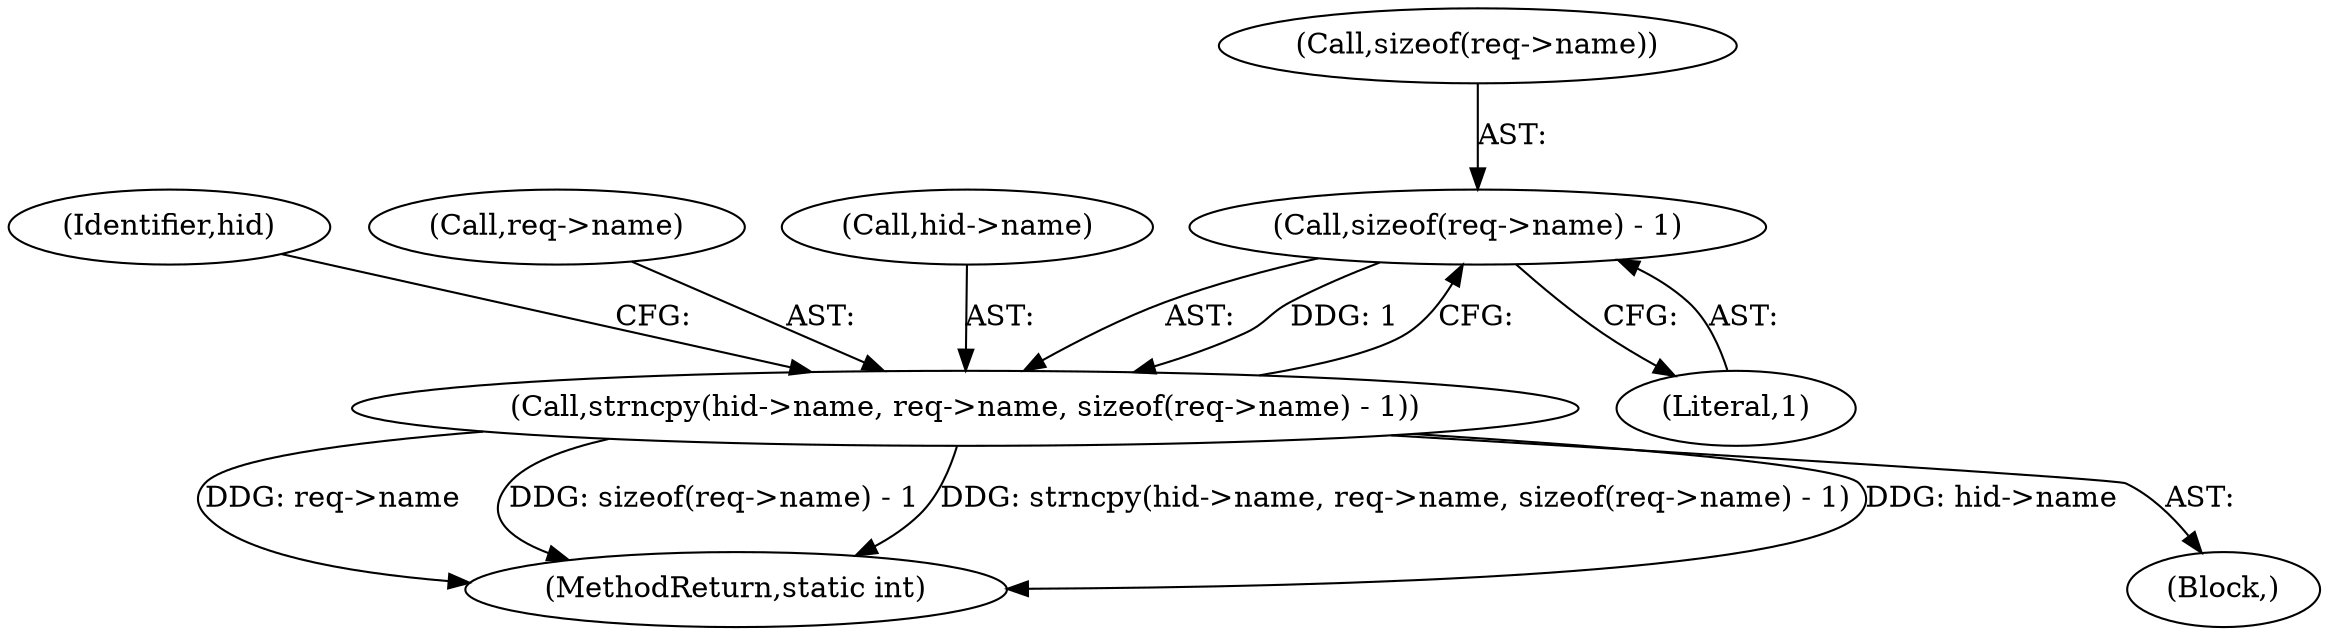 digraph "0_linux_0a9ab9bdb3e891762553f667066190c1d22ad62b@API" {
"1000210" [label="(Call,sizeof(req->name) - 1)"];
"1000203" [label="(Call,strncpy(hid->name, req->name, sizeof(req->name) - 1))"];
"1000218" [label="(Identifier,hid)"];
"1000310" [label="(MethodReturn,static int)"];
"1000203" [label="(Call,strncpy(hid->name, req->name, sizeof(req->name) - 1))"];
"1000211" [label="(Call,sizeof(req->name))"];
"1000207" [label="(Call,req->name)"];
"1000104" [label="(Block,)"];
"1000215" [label="(Literal,1)"];
"1000204" [label="(Call,hid->name)"];
"1000210" [label="(Call,sizeof(req->name) - 1)"];
"1000210" -> "1000203"  [label="AST: "];
"1000210" -> "1000215"  [label="CFG: "];
"1000211" -> "1000210"  [label="AST: "];
"1000215" -> "1000210"  [label="AST: "];
"1000203" -> "1000210"  [label="CFG: "];
"1000210" -> "1000203"  [label="DDG: 1"];
"1000203" -> "1000104"  [label="AST: "];
"1000204" -> "1000203"  [label="AST: "];
"1000207" -> "1000203"  [label="AST: "];
"1000218" -> "1000203"  [label="CFG: "];
"1000203" -> "1000310"  [label="DDG: req->name"];
"1000203" -> "1000310"  [label="DDG: sizeof(req->name) - 1"];
"1000203" -> "1000310"  [label="DDG: strncpy(hid->name, req->name, sizeof(req->name) - 1)"];
"1000203" -> "1000310"  [label="DDG: hid->name"];
}
